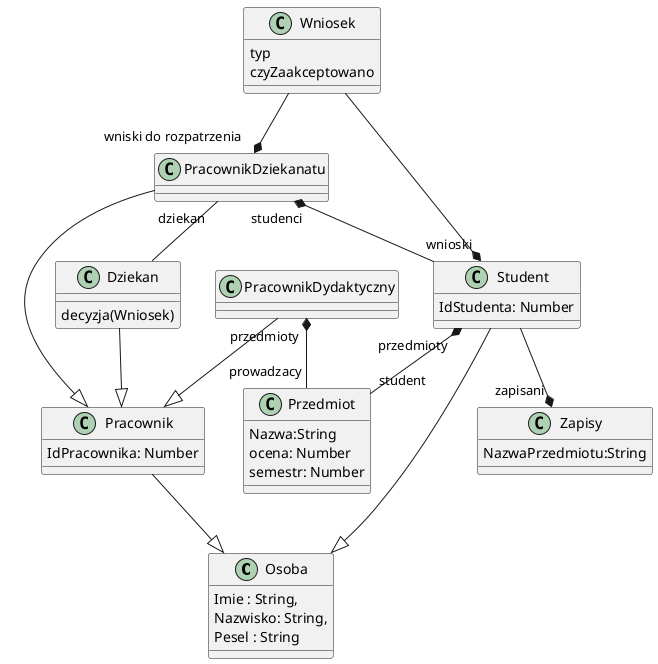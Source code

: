 @startuml

class Osoba
{
    Imie : String, 
    Nazwisko: String,
    Pesel : String
}
class Pracownik{
    IdPracownika: Number
}
class Dziekan{
    decyzja(Wniosek)
}
class PracownikDydaktyczny
class PracownikDziekanatu
class Student{
    IdStudenta: Number
    'Pole przedmiot jest teraz reprezentowane przez kompozycję (linię na diagramie)
    'przedmioty : Przedmiot[]
}

class Przedmiot{
    Nazwa:String
    'Pole student jest teraz reprezentowane przez linię na diagramie
    'student: Student
    ocena: Number
    'prowadzacy: PracownikDydaktyczny
    semestr: Number
}

class Wniosek{
    typ
    czyZaakceptowano
}

class Zapisy{
    NazwaPrzedmiotu:String
}

Pracownik --|> Osoba
Student --|> Osoba
Dziekan --|> Pracownik
PracownikDydaktyczny --|> Pracownik
PracownikDziekanatu --|> Pracownik 
Student "przedmioty" *-- "student" Przedmiot 
PracownikDydaktyczny "przedmioty" *-- "prowadzacy" Przedmiot
PracownikDziekanatu "studenci" *-- Student
PracownikDziekanatu "dziekan" -- Dziekan
Wniosek --* "wnioski" Student
Wniosek --* "wniski do rozpatrzenia" PracownikDziekanatu
Student --* "zapisani" Zapisy

@enduml